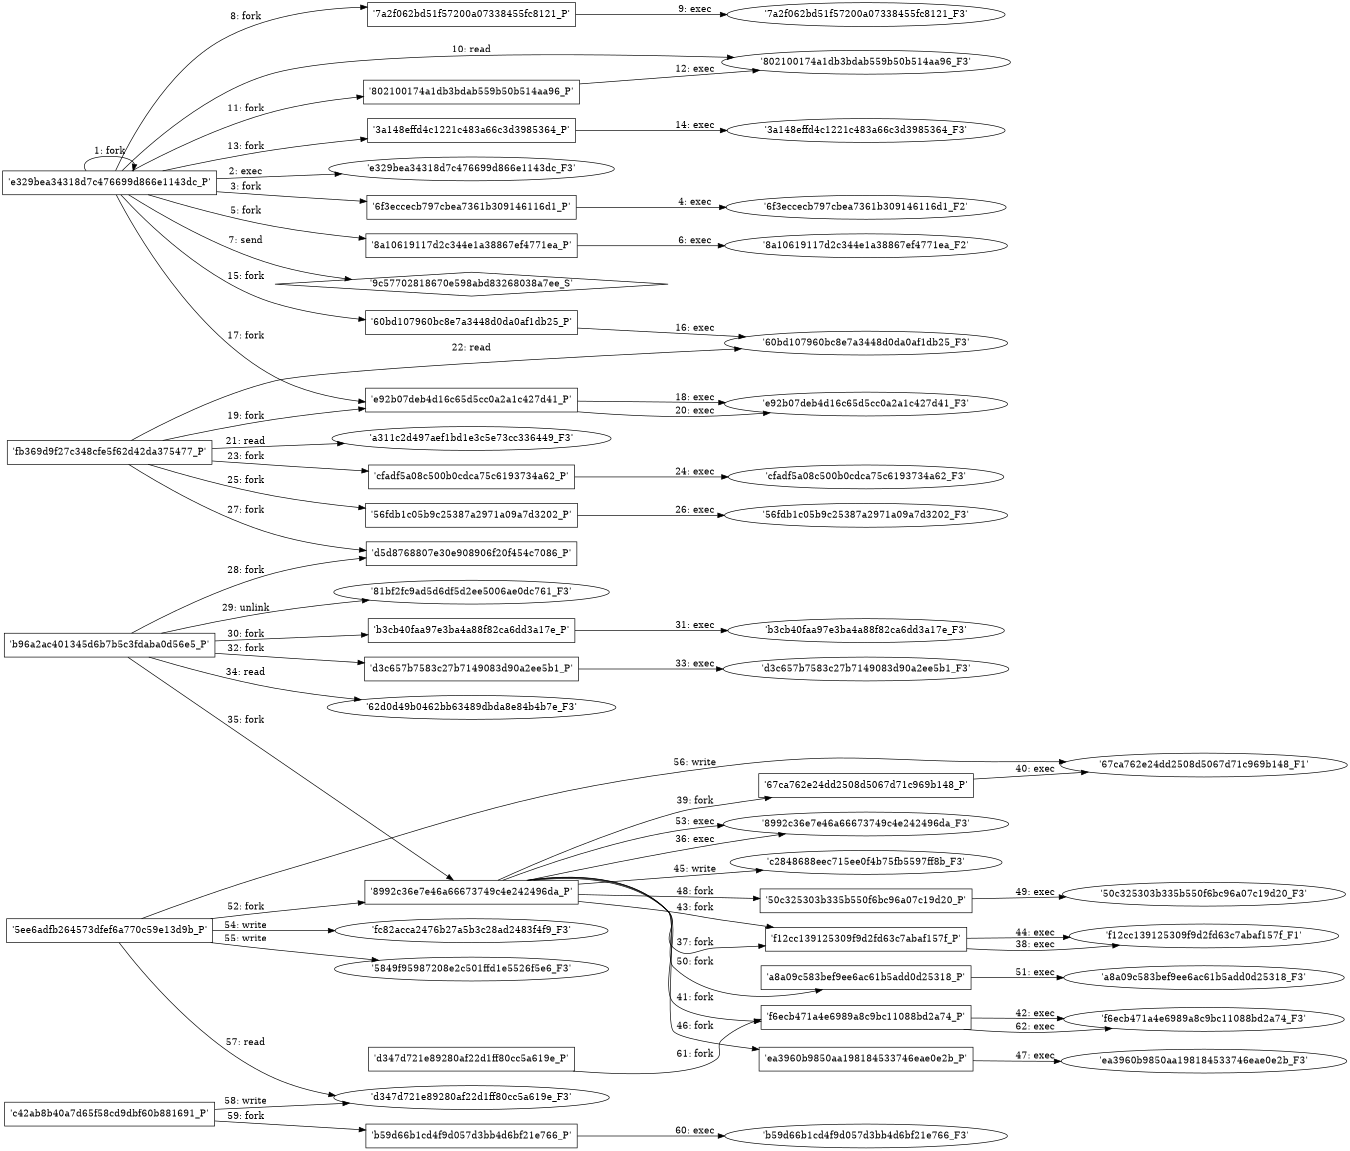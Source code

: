 digraph "D:\Learning\Paper\apt\基于CTI的攻击预警\Dataset\攻击图\ASGfromALLCTI\Threat Roundup for October 11 to  October 18.dot" {
rankdir="LR"
size="9"
fixedsize="false"
splines="true"
nodesep=0.3
ranksep=0
fontsize=10
overlap="scalexy"
engine= "neato"
	"'e329bea34318d7c476699d866e1143dc_P'" [node_type=Process shape=box]
	"'e329bea34318d7c476699d866e1143dc_P'" [node_type=Process shape=box]
	"'e329bea34318d7c476699d866e1143dc_P'" -> "'e329bea34318d7c476699d866e1143dc_P'" [label="1: fork"]
	"'e329bea34318d7c476699d866e1143dc_P'" [node_type=Process shape=box]
	"'e329bea34318d7c476699d866e1143dc_F3'" [node_type=File shape=ellipse]
	"'e329bea34318d7c476699d866e1143dc_P'" -> "'e329bea34318d7c476699d866e1143dc_F3'" [label="2: exec"]
	"'e329bea34318d7c476699d866e1143dc_P'" [node_type=Process shape=box]
	"'6f3eccecb797cbea7361b309146116d1_P'" [node_type=Process shape=box]
	"'e329bea34318d7c476699d866e1143dc_P'" -> "'6f3eccecb797cbea7361b309146116d1_P'" [label="3: fork"]
	"'6f3eccecb797cbea7361b309146116d1_P'" [node_type=Process shape=box]
	"'6f3eccecb797cbea7361b309146116d1_F2'" [node_type=File shape=ellipse]
	"'6f3eccecb797cbea7361b309146116d1_P'" -> "'6f3eccecb797cbea7361b309146116d1_F2'" [label="4: exec"]
	"'e329bea34318d7c476699d866e1143dc_P'" [node_type=Process shape=box]
	"'8a10619117d2c344e1a38867ef4771ea_P'" [node_type=Process shape=box]
	"'e329bea34318d7c476699d866e1143dc_P'" -> "'8a10619117d2c344e1a38867ef4771ea_P'" [label="5: fork"]
	"'8a10619117d2c344e1a38867ef4771ea_P'" [node_type=Process shape=box]
	"'8a10619117d2c344e1a38867ef4771ea_F2'" [node_type=File shape=ellipse]
	"'8a10619117d2c344e1a38867ef4771ea_P'" -> "'8a10619117d2c344e1a38867ef4771ea_F2'" [label="6: exec"]
	"'9c57702818670e598abd83268038a7ee_S'" [node_type=Socket shape=diamond]
	"'e329bea34318d7c476699d866e1143dc_P'" [node_type=Process shape=box]
	"'e329bea34318d7c476699d866e1143dc_P'" -> "'9c57702818670e598abd83268038a7ee_S'" [label="7: send"]
	"'e329bea34318d7c476699d866e1143dc_P'" [node_type=Process shape=box]
	"'7a2f062bd51f57200a07338455fc8121_P'" [node_type=Process shape=box]
	"'e329bea34318d7c476699d866e1143dc_P'" -> "'7a2f062bd51f57200a07338455fc8121_P'" [label="8: fork"]
	"'7a2f062bd51f57200a07338455fc8121_P'" [node_type=Process shape=box]
	"'7a2f062bd51f57200a07338455fc8121_F3'" [node_type=File shape=ellipse]
	"'7a2f062bd51f57200a07338455fc8121_P'" -> "'7a2f062bd51f57200a07338455fc8121_F3'" [label="9: exec"]
	"'802100174a1db3bdab559b50b514aa96_F3'" [node_type=file shape=ellipse]
	"'e329bea34318d7c476699d866e1143dc_P'" [node_type=Process shape=box]
	"'e329bea34318d7c476699d866e1143dc_P'" -> "'802100174a1db3bdab559b50b514aa96_F3'" [label="10: read"]
	"'e329bea34318d7c476699d866e1143dc_P'" [node_type=Process shape=box]
	"'802100174a1db3bdab559b50b514aa96_P'" [node_type=Process shape=box]
	"'e329bea34318d7c476699d866e1143dc_P'" -> "'802100174a1db3bdab559b50b514aa96_P'" [label="11: fork"]
	"'802100174a1db3bdab559b50b514aa96_P'" [node_type=Process shape=box]
	"'802100174a1db3bdab559b50b514aa96_F3'" [node_type=File shape=ellipse]
	"'802100174a1db3bdab559b50b514aa96_P'" -> "'802100174a1db3bdab559b50b514aa96_F3'" [label="12: exec"]
	"'e329bea34318d7c476699d866e1143dc_P'" [node_type=Process shape=box]
	"'3a148effd4c1221c483a66c3d3985364_P'" [node_type=Process shape=box]
	"'e329bea34318d7c476699d866e1143dc_P'" -> "'3a148effd4c1221c483a66c3d3985364_P'" [label="13: fork"]
	"'3a148effd4c1221c483a66c3d3985364_P'" [node_type=Process shape=box]
	"'3a148effd4c1221c483a66c3d3985364_F3'" [node_type=File shape=ellipse]
	"'3a148effd4c1221c483a66c3d3985364_P'" -> "'3a148effd4c1221c483a66c3d3985364_F3'" [label="14: exec"]
	"'e329bea34318d7c476699d866e1143dc_P'" [node_type=Process shape=box]
	"'60bd107960bc8e7a3448d0da0af1db25_P'" [node_type=Process shape=box]
	"'e329bea34318d7c476699d866e1143dc_P'" -> "'60bd107960bc8e7a3448d0da0af1db25_P'" [label="15: fork"]
	"'60bd107960bc8e7a3448d0da0af1db25_P'" [node_type=Process shape=box]
	"'60bd107960bc8e7a3448d0da0af1db25_F3'" [node_type=File shape=ellipse]
	"'60bd107960bc8e7a3448d0da0af1db25_P'" -> "'60bd107960bc8e7a3448d0da0af1db25_F3'" [label="16: exec"]
	"'e329bea34318d7c476699d866e1143dc_P'" [node_type=Process shape=box]
	"'e92b07deb4d16c65d5cc0a2a1c427d41_P'" [node_type=Process shape=box]
	"'e329bea34318d7c476699d866e1143dc_P'" -> "'e92b07deb4d16c65d5cc0a2a1c427d41_P'" [label="17: fork"]
	"'e92b07deb4d16c65d5cc0a2a1c427d41_P'" [node_type=Process shape=box]
	"'e92b07deb4d16c65d5cc0a2a1c427d41_F3'" [node_type=File shape=ellipse]
	"'e92b07deb4d16c65d5cc0a2a1c427d41_P'" -> "'e92b07deb4d16c65d5cc0a2a1c427d41_F3'" [label="18: exec"]
	"'fb369d9f27c348cfe5f62d42da375477_P'" [node_type=Process shape=box]
	"'e92b07deb4d16c65d5cc0a2a1c427d41_P'" [node_type=Process shape=box]
	"'fb369d9f27c348cfe5f62d42da375477_P'" -> "'e92b07deb4d16c65d5cc0a2a1c427d41_P'" [label="19: fork"]
	"'e92b07deb4d16c65d5cc0a2a1c427d41_P'" [node_type=Process shape=box]
	"'e92b07deb4d16c65d5cc0a2a1c427d41_F3'" [node_type=File shape=ellipse]
	"'e92b07deb4d16c65d5cc0a2a1c427d41_P'" -> "'e92b07deb4d16c65d5cc0a2a1c427d41_F3'" [label="20: exec"]
	"'a311c2d497aef1bd1e3c5e73cc336449_F3'" [node_type=file shape=ellipse]
	"'fb369d9f27c348cfe5f62d42da375477_P'" [node_type=Process shape=box]
	"'fb369d9f27c348cfe5f62d42da375477_P'" -> "'a311c2d497aef1bd1e3c5e73cc336449_F3'" [label="21: read"]
	"'60bd107960bc8e7a3448d0da0af1db25_F3'" [node_type=file shape=ellipse]
	"'fb369d9f27c348cfe5f62d42da375477_P'" [node_type=Process shape=box]
	"'fb369d9f27c348cfe5f62d42da375477_P'" -> "'60bd107960bc8e7a3448d0da0af1db25_F3'" [label="22: read"]
	"'fb369d9f27c348cfe5f62d42da375477_P'" [node_type=Process shape=box]
	"'cfadf5a08c500b0cdca75c6193734a62_P'" [node_type=Process shape=box]
	"'fb369d9f27c348cfe5f62d42da375477_P'" -> "'cfadf5a08c500b0cdca75c6193734a62_P'" [label="23: fork"]
	"'cfadf5a08c500b0cdca75c6193734a62_P'" [node_type=Process shape=box]
	"'cfadf5a08c500b0cdca75c6193734a62_F3'" [node_type=File shape=ellipse]
	"'cfadf5a08c500b0cdca75c6193734a62_P'" -> "'cfadf5a08c500b0cdca75c6193734a62_F3'" [label="24: exec"]
	"'fb369d9f27c348cfe5f62d42da375477_P'" [node_type=Process shape=box]
	"'56fdb1c05b9c25387a2971a09a7d3202_P'" [node_type=Process shape=box]
	"'fb369d9f27c348cfe5f62d42da375477_P'" -> "'56fdb1c05b9c25387a2971a09a7d3202_P'" [label="25: fork"]
	"'56fdb1c05b9c25387a2971a09a7d3202_P'" [node_type=Process shape=box]
	"'56fdb1c05b9c25387a2971a09a7d3202_F3'" [node_type=File shape=ellipse]
	"'56fdb1c05b9c25387a2971a09a7d3202_P'" -> "'56fdb1c05b9c25387a2971a09a7d3202_F3'" [label="26: exec"]
	"'fb369d9f27c348cfe5f62d42da375477_P'" [node_type=Process shape=box]
	"'d5d8768807e30e908906f20f454c7086_P'" [node_type=Process shape=box]
	"'fb369d9f27c348cfe5f62d42da375477_P'" -> "'d5d8768807e30e908906f20f454c7086_P'" [label="27: fork"]
	"'b96a2ac401345d6b7b5c3fdaba0d56e5_P'" [node_type=Process shape=box]
	"'d5d8768807e30e908906f20f454c7086_P'" [node_type=Process shape=box]
	"'b96a2ac401345d6b7b5c3fdaba0d56e5_P'" -> "'d5d8768807e30e908906f20f454c7086_P'" [label="28: fork"]
	"'81bf2fc9ad5d6df5d2ee5006ae0dc761_F3'" [node_type=file shape=ellipse]
	"'b96a2ac401345d6b7b5c3fdaba0d56e5_P'" [node_type=Process shape=box]
	"'b96a2ac401345d6b7b5c3fdaba0d56e5_P'" -> "'81bf2fc9ad5d6df5d2ee5006ae0dc761_F3'" [label="29: unlink"]
	"'b96a2ac401345d6b7b5c3fdaba0d56e5_P'" [node_type=Process shape=box]
	"'b3cb40faa97e3ba4a88f82ca6dd3a17e_P'" [node_type=Process shape=box]
	"'b96a2ac401345d6b7b5c3fdaba0d56e5_P'" -> "'b3cb40faa97e3ba4a88f82ca6dd3a17e_P'" [label="30: fork"]
	"'b3cb40faa97e3ba4a88f82ca6dd3a17e_P'" [node_type=Process shape=box]
	"'b3cb40faa97e3ba4a88f82ca6dd3a17e_F3'" [node_type=File shape=ellipse]
	"'b3cb40faa97e3ba4a88f82ca6dd3a17e_P'" -> "'b3cb40faa97e3ba4a88f82ca6dd3a17e_F3'" [label="31: exec"]
	"'b96a2ac401345d6b7b5c3fdaba0d56e5_P'" [node_type=Process shape=box]
	"'d3c657b7583c27b7149083d90a2ee5b1_P'" [node_type=Process shape=box]
	"'b96a2ac401345d6b7b5c3fdaba0d56e5_P'" -> "'d3c657b7583c27b7149083d90a2ee5b1_P'" [label="32: fork"]
	"'d3c657b7583c27b7149083d90a2ee5b1_P'" [node_type=Process shape=box]
	"'d3c657b7583c27b7149083d90a2ee5b1_F3'" [node_type=File shape=ellipse]
	"'d3c657b7583c27b7149083d90a2ee5b1_P'" -> "'d3c657b7583c27b7149083d90a2ee5b1_F3'" [label="33: exec"]
	"'62d0d49b0462bb63489dbda8e84b4b7e_F3'" [node_type=file shape=ellipse]
	"'b96a2ac401345d6b7b5c3fdaba0d56e5_P'" [node_type=Process shape=box]
	"'b96a2ac401345d6b7b5c3fdaba0d56e5_P'" -> "'62d0d49b0462bb63489dbda8e84b4b7e_F3'" [label="34: read"]
	"'b96a2ac401345d6b7b5c3fdaba0d56e5_P'" [node_type=Process shape=box]
	"'8992c36e7e46a66673749c4e242496da_P'" [node_type=Process shape=box]
	"'b96a2ac401345d6b7b5c3fdaba0d56e5_P'" -> "'8992c36e7e46a66673749c4e242496da_P'" [label="35: fork"]
	"'8992c36e7e46a66673749c4e242496da_P'" [node_type=Process shape=box]
	"'8992c36e7e46a66673749c4e242496da_F3'" [node_type=File shape=ellipse]
	"'8992c36e7e46a66673749c4e242496da_P'" -> "'8992c36e7e46a66673749c4e242496da_F3'" [label="36: exec"]
	"'8992c36e7e46a66673749c4e242496da_P'" [node_type=Process shape=box]
	"'f12cc139125309f9d2fd63c7abaf157f_P'" [node_type=Process shape=box]
	"'8992c36e7e46a66673749c4e242496da_P'" -> "'f12cc139125309f9d2fd63c7abaf157f_P'" [label="37: fork"]
	"'f12cc139125309f9d2fd63c7abaf157f_P'" [node_type=Process shape=box]
	"'f12cc139125309f9d2fd63c7abaf157f_F1'" [node_type=File shape=ellipse]
	"'f12cc139125309f9d2fd63c7abaf157f_P'" -> "'f12cc139125309f9d2fd63c7abaf157f_F1'" [label="38: exec"]
	"'8992c36e7e46a66673749c4e242496da_P'" [node_type=Process shape=box]
	"'67ca762e24dd2508d5067d71c969b148_P'" [node_type=Process shape=box]
	"'8992c36e7e46a66673749c4e242496da_P'" -> "'67ca762e24dd2508d5067d71c969b148_P'" [label="39: fork"]
	"'67ca762e24dd2508d5067d71c969b148_P'" [node_type=Process shape=box]
	"'67ca762e24dd2508d5067d71c969b148_F1'" [node_type=File shape=ellipse]
	"'67ca762e24dd2508d5067d71c969b148_P'" -> "'67ca762e24dd2508d5067d71c969b148_F1'" [label="40: exec"]
	"'8992c36e7e46a66673749c4e242496da_P'" [node_type=Process shape=box]
	"'f6ecb471a4e6989a8c9bc11088bd2a74_P'" [node_type=Process shape=box]
	"'8992c36e7e46a66673749c4e242496da_P'" -> "'f6ecb471a4e6989a8c9bc11088bd2a74_P'" [label="41: fork"]
	"'f6ecb471a4e6989a8c9bc11088bd2a74_P'" [node_type=Process shape=box]
	"'f6ecb471a4e6989a8c9bc11088bd2a74_F3'" [node_type=File shape=ellipse]
	"'f6ecb471a4e6989a8c9bc11088bd2a74_P'" -> "'f6ecb471a4e6989a8c9bc11088bd2a74_F3'" [label="42: exec"]
	"'8992c36e7e46a66673749c4e242496da_P'" [node_type=Process shape=box]
	"'f12cc139125309f9d2fd63c7abaf157f_P'" [node_type=Process shape=box]
	"'8992c36e7e46a66673749c4e242496da_P'" -> "'f12cc139125309f9d2fd63c7abaf157f_P'" [label="43: fork"]
	"'f12cc139125309f9d2fd63c7abaf157f_P'" [node_type=Process shape=box]
	"'f12cc139125309f9d2fd63c7abaf157f_F1'" [node_type=File shape=ellipse]
	"'f12cc139125309f9d2fd63c7abaf157f_P'" -> "'f12cc139125309f9d2fd63c7abaf157f_F1'" [label="44: exec"]
	"'c2848688eec715ee0f4b75fb5597ff8b_F3'" [node_type=file shape=ellipse]
	"'8992c36e7e46a66673749c4e242496da_P'" [node_type=Process shape=box]
	"'8992c36e7e46a66673749c4e242496da_P'" -> "'c2848688eec715ee0f4b75fb5597ff8b_F3'" [label="45: write"]
	"'8992c36e7e46a66673749c4e242496da_P'" [node_type=Process shape=box]
	"'ea3960b9850aa198184533746eae0e2b_P'" [node_type=Process shape=box]
	"'8992c36e7e46a66673749c4e242496da_P'" -> "'ea3960b9850aa198184533746eae0e2b_P'" [label="46: fork"]
	"'ea3960b9850aa198184533746eae0e2b_P'" [node_type=Process shape=box]
	"'ea3960b9850aa198184533746eae0e2b_F3'" [node_type=File shape=ellipse]
	"'ea3960b9850aa198184533746eae0e2b_P'" -> "'ea3960b9850aa198184533746eae0e2b_F3'" [label="47: exec"]
	"'8992c36e7e46a66673749c4e242496da_P'" [node_type=Process shape=box]
	"'50c325303b335b550f6bc96a07c19d20_P'" [node_type=Process shape=box]
	"'8992c36e7e46a66673749c4e242496da_P'" -> "'50c325303b335b550f6bc96a07c19d20_P'" [label="48: fork"]
	"'50c325303b335b550f6bc96a07c19d20_P'" [node_type=Process shape=box]
	"'50c325303b335b550f6bc96a07c19d20_F3'" [node_type=File shape=ellipse]
	"'50c325303b335b550f6bc96a07c19d20_P'" -> "'50c325303b335b550f6bc96a07c19d20_F3'" [label="49: exec"]
	"'8992c36e7e46a66673749c4e242496da_P'" [node_type=Process shape=box]
	"'a8a09c583bef9ee6ac61b5add0d25318_P'" [node_type=Process shape=box]
	"'8992c36e7e46a66673749c4e242496da_P'" -> "'a8a09c583bef9ee6ac61b5add0d25318_P'" [label="50: fork"]
	"'a8a09c583bef9ee6ac61b5add0d25318_P'" [node_type=Process shape=box]
	"'a8a09c583bef9ee6ac61b5add0d25318_F3'" [node_type=File shape=ellipse]
	"'a8a09c583bef9ee6ac61b5add0d25318_P'" -> "'a8a09c583bef9ee6ac61b5add0d25318_F3'" [label="51: exec"]
	"'5ee6adfb264573dfef6a770c59e13d9b_P'" [node_type=Process shape=box]
	"'8992c36e7e46a66673749c4e242496da_P'" [node_type=Process shape=box]
	"'5ee6adfb264573dfef6a770c59e13d9b_P'" -> "'8992c36e7e46a66673749c4e242496da_P'" [label="52: fork"]
	"'8992c36e7e46a66673749c4e242496da_P'" [node_type=Process shape=box]
	"'8992c36e7e46a66673749c4e242496da_F3'" [node_type=File shape=ellipse]
	"'8992c36e7e46a66673749c4e242496da_P'" -> "'8992c36e7e46a66673749c4e242496da_F3'" [label="53: exec"]
	"'fc82acca2476b27a5b3c28ad2483f4f9_F3'" [node_type=file shape=ellipse]
	"'5ee6adfb264573dfef6a770c59e13d9b_P'" [node_type=Process shape=box]
	"'5ee6adfb264573dfef6a770c59e13d9b_P'" -> "'fc82acca2476b27a5b3c28ad2483f4f9_F3'" [label="54: write"]
	"'5849f95987208e2c501ffd1e5526f5e6_F3'" [node_type=file shape=ellipse]
	"'5ee6adfb264573dfef6a770c59e13d9b_P'" [node_type=Process shape=box]
	"'5ee6adfb264573dfef6a770c59e13d9b_P'" -> "'5849f95987208e2c501ffd1e5526f5e6_F3'" [label="55: write"]
	"'67ca762e24dd2508d5067d71c969b148_F1'" [node_type=file shape=ellipse]
	"'5ee6adfb264573dfef6a770c59e13d9b_P'" [node_type=Process shape=box]
	"'5ee6adfb264573dfef6a770c59e13d9b_P'" -> "'67ca762e24dd2508d5067d71c969b148_F1'" [label="56: write"]
	"'d347d721e89280af22d1ff80cc5a619e_F3'" [node_type=file shape=ellipse]
	"'5ee6adfb264573dfef6a770c59e13d9b_P'" [node_type=Process shape=box]
	"'5ee6adfb264573dfef6a770c59e13d9b_P'" -> "'d347d721e89280af22d1ff80cc5a619e_F3'" [label="57: read"]
	"'d347d721e89280af22d1ff80cc5a619e_F3'" [node_type=file shape=ellipse]
	"'c42ab8b40a7d65f58cd9dbf60b881691_P'" [node_type=Process shape=box]
	"'c42ab8b40a7d65f58cd9dbf60b881691_P'" -> "'d347d721e89280af22d1ff80cc5a619e_F3'" [label="58: write"]
	"'c42ab8b40a7d65f58cd9dbf60b881691_P'" [node_type=Process shape=box]
	"'b59d66b1cd4f9d057d3bb4d6bf21e766_P'" [node_type=Process shape=box]
	"'c42ab8b40a7d65f58cd9dbf60b881691_P'" -> "'b59d66b1cd4f9d057d3bb4d6bf21e766_P'" [label="59: fork"]
	"'b59d66b1cd4f9d057d3bb4d6bf21e766_P'" [node_type=Process shape=box]
	"'b59d66b1cd4f9d057d3bb4d6bf21e766_F3'" [node_type=File shape=ellipse]
	"'b59d66b1cd4f9d057d3bb4d6bf21e766_P'" -> "'b59d66b1cd4f9d057d3bb4d6bf21e766_F3'" [label="60: exec"]
	"'d347d721e89280af22d1ff80cc5a619e_P'" [node_type=Process shape=box]
	"'f6ecb471a4e6989a8c9bc11088bd2a74_P'" [node_type=Process shape=box]
	"'d347d721e89280af22d1ff80cc5a619e_P'" -> "'f6ecb471a4e6989a8c9bc11088bd2a74_P'" [label="61: fork"]
	"'f6ecb471a4e6989a8c9bc11088bd2a74_P'" [node_type=Process shape=box]
	"'f6ecb471a4e6989a8c9bc11088bd2a74_F3'" [node_type=File shape=ellipse]
	"'f6ecb471a4e6989a8c9bc11088bd2a74_P'" -> "'f6ecb471a4e6989a8c9bc11088bd2a74_F3'" [label="62: exec"]
}
